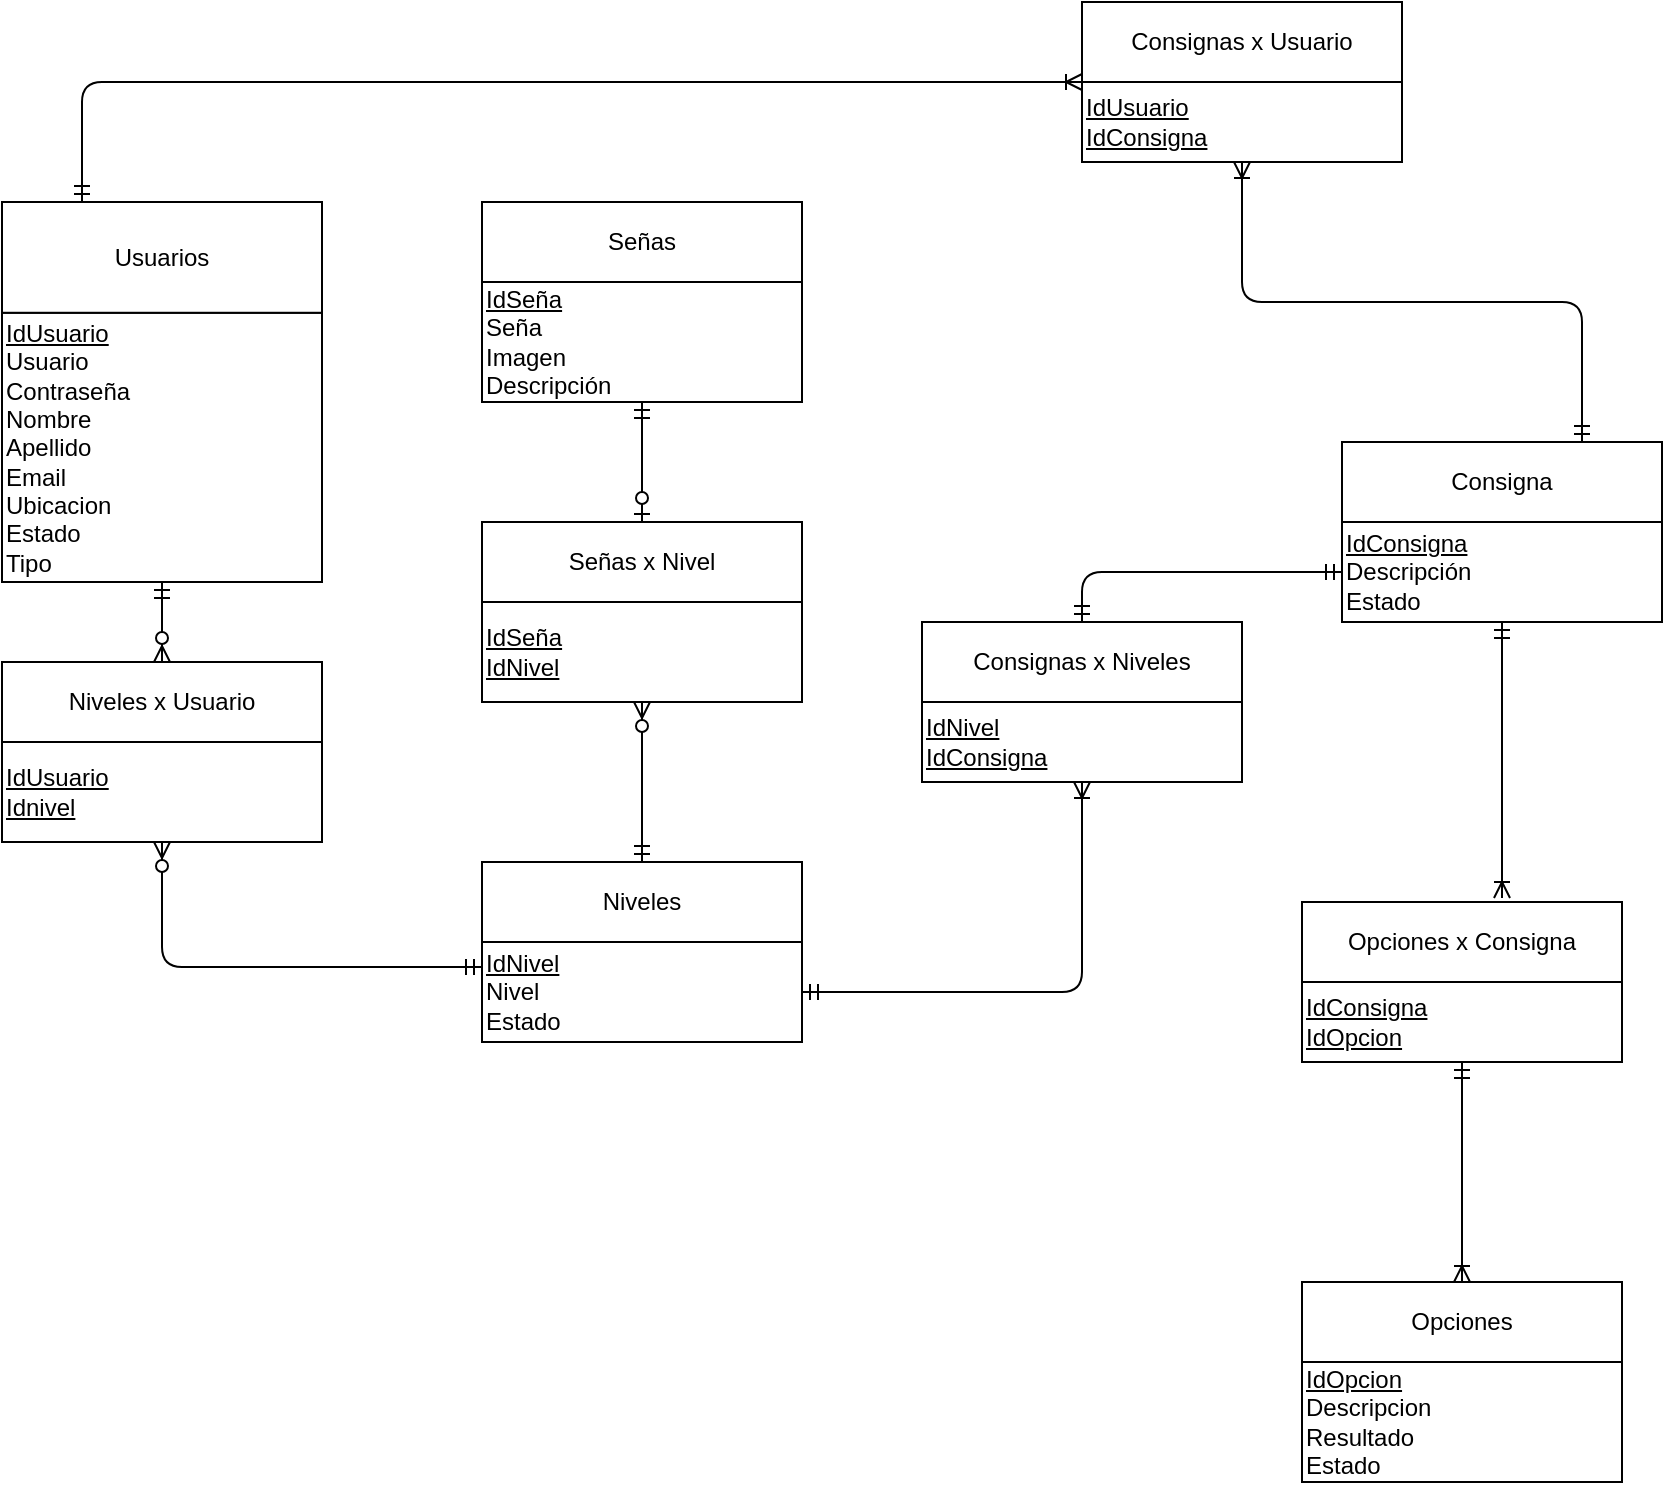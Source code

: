 <mxfile version="13.8.1" type="device"><diagram id="CHsSuXNLzgvp_WEiPCBv" name="Page-1"><mxGraphModel dx="868" dy="1648" grid="1" gridSize="10" guides="1" tooltips="1" connect="1" arrows="1" fold="1" page="1" pageScale="1" pageWidth="827" pageHeight="1169" math="0" shadow="0"><root><mxCell id="0"/><mxCell id="1" parent="0"/><mxCell id="zLVDFcZY_4XHgoPYn5R5-32" value="" style="group" parent="1" vertex="1" connectable="0"><mxGeometry x="160" y="310" width="160" height="90" as="geometry"/></mxCell><mxCell id="zLVDFcZY_4XHgoPYn5R5-9" value="&lt;div&gt;&lt;u&gt;IdUsuario&lt;/u&gt;&lt;/div&gt;&lt;div&gt;&lt;u&gt;Idnivel&lt;/u&gt;&lt;br&gt;&lt;/div&gt;" style="rounded=0;whiteSpace=wrap;html=1;align=left;" parent="zLVDFcZY_4XHgoPYn5R5-32" vertex="1"><mxGeometry y="40" width="160" height="50" as="geometry"/></mxCell><mxCell id="zLVDFcZY_4XHgoPYn5R5-10" value="Niveles x Usuario" style="rounded=0;whiteSpace=wrap;html=1;" parent="zLVDFcZY_4XHgoPYn5R5-32" vertex="1"><mxGeometry width="160" height="40" as="geometry"/></mxCell><mxCell id="zLVDFcZY_4XHgoPYn5R5-33" value="" style="group" parent="1" vertex="1" connectable="0"><mxGeometry x="810" y="430" width="160" height="110" as="geometry"/></mxCell><mxCell id="zLVDFcZY_4XHgoPYn5R5-16" value="&lt;div&gt;&lt;u&gt;IdConsigna&lt;/u&gt;&lt;/div&gt;&lt;div&gt;&lt;u&gt;IdOpcion&lt;/u&gt;&lt;/div&gt;" style="rounded=0;whiteSpace=wrap;html=1;align=left;" parent="zLVDFcZY_4XHgoPYn5R5-33" vertex="1"><mxGeometry y="40" width="160" height="40" as="geometry"/></mxCell><mxCell id="zLVDFcZY_4XHgoPYn5R5-17" value="Opciones x Consigna" style="rounded=0;whiteSpace=wrap;html=1;" parent="zLVDFcZY_4XHgoPYn5R5-33" vertex="1"><mxGeometry width="160" height="40" as="geometry"/></mxCell><mxCell id="zLVDFcZY_4XHgoPYn5R5-34" value="" style="group" parent="1" vertex="1" connectable="0"><mxGeometry x="830" y="200" width="160" height="100" as="geometry"/></mxCell><mxCell id="zLVDFcZY_4XHgoPYn5R5-13" value="&lt;div&gt;&lt;u&gt;IdConsigna&lt;/u&gt;&lt;/div&gt;&lt;div&gt;Descripción&lt;/div&gt;&lt;div&gt;Estado&lt;br&gt;&lt;u&gt;&lt;/u&gt;&lt;/div&gt;" style="rounded=0;whiteSpace=wrap;html=1;align=left;" parent="zLVDFcZY_4XHgoPYn5R5-34" vertex="1"><mxGeometry y="40" width="160" height="50" as="geometry"/></mxCell><mxCell id="zLVDFcZY_4XHgoPYn5R5-14" value="Consigna" style="rounded=0;whiteSpace=wrap;html=1;" parent="zLVDFcZY_4XHgoPYn5R5-34" vertex="1"><mxGeometry width="160" height="40" as="geometry"/></mxCell><mxCell id="zLVDFcZY_4XHgoPYn5R5-35" value="" style="group" parent="1" vertex="1" connectable="0"><mxGeometry x="400" y="410" width="160" height="90" as="geometry"/></mxCell><mxCell id="zLVDFcZY_4XHgoPYn5R5-5" value="&lt;div&gt;&lt;u&gt;IdNivel&lt;/u&gt;&lt;/div&gt;&lt;div&gt;Nivel&lt;/div&gt;&lt;div&gt;Estado&lt;br&gt;&lt;u&gt;&lt;/u&gt;&lt;/div&gt;" style="rounded=0;whiteSpace=wrap;html=1;align=left;" parent="zLVDFcZY_4XHgoPYn5R5-35" vertex="1"><mxGeometry y="40" width="160" height="50" as="geometry"/></mxCell><mxCell id="zLVDFcZY_4XHgoPYn5R5-6" value="Niveles" style="rounded=0;whiteSpace=wrap;html=1;" parent="zLVDFcZY_4XHgoPYn5R5-35" vertex="1"><mxGeometry width="160" height="40" as="geometry"/></mxCell><mxCell id="zLVDFcZY_4XHgoPYn5R5-37" value="" style="group" parent="1" vertex="1" connectable="0"><mxGeometry x="400" y="80" width="160" height="100" as="geometry"/></mxCell><mxCell id="zLVDFcZY_4XHgoPYn5R5-3" value="&lt;div&gt;&lt;u&gt;IdSeña&lt;/u&gt;&lt;/div&gt;&lt;div&gt;Seña&lt;/div&gt;&lt;div&gt;Imagen&lt;br&gt;&lt;/div&gt;&lt;div&gt;Descripción&lt;/div&gt;" style="rounded=0;whiteSpace=wrap;html=1;align=left;" parent="zLVDFcZY_4XHgoPYn5R5-37" vertex="1"><mxGeometry y="40" width="160" height="60" as="geometry"/></mxCell><mxCell id="zLVDFcZY_4XHgoPYn5R5-4" value="Señas" style="rounded=0;whiteSpace=wrap;html=1;" parent="zLVDFcZY_4XHgoPYn5R5-37" vertex="1"><mxGeometry width="160" height="40" as="geometry"/></mxCell><mxCell id="zLVDFcZY_4XHgoPYn5R5-38" value="" style="group" parent="1" vertex="1" connectable="0"><mxGeometry x="400" y="240" width="160" height="90" as="geometry"/></mxCell><mxCell id="zLVDFcZY_4XHgoPYn5R5-7" value="&lt;div&gt;&lt;u&gt;IdSeña&lt;/u&gt;&lt;/div&gt;&lt;u&gt;IdNivel&lt;/u&gt;&lt;br&gt;&lt;u&gt;&lt;/u&gt;" style="rounded=0;whiteSpace=wrap;html=1;align=left;" parent="zLVDFcZY_4XHgoPYn5R5-38" vertex="1"><mxGeometry y="40" width="160" height="50" as="geometry"/></mxCell><mxCell id="zLVDFcZY_4XHgoPYn5R5-8" value="Señas x Nivel" style="rounded=0;whiteSpace=wrap;html=1;" parent="zLVDFcZY_4XHgoPYn5R5-38" vertex="1"><mxGeometry width="160" height="40" as="geometry"/></mxCell><mxCell id="zLVDFcZY_4XHgoPYn5R5-39" value="" style="group" parent="1" vertex="1" connectable="0"><mxGeometry x="160" y="80" width="160" height="190" as="geometry"/></mxCell><mxCell id="zLVDFcZY_4XHgoPYn5R5-1" value="&lt;div&gt;&lt;u&gt;IdUsuario&lt;/u&gt;&lt;br&gt;&lt;/div&gt;&lt;div&gt;Usuario&lt;/div&gt;&lt;div&gt;Contraseña&lt;/div&gt;&lt;div&gt;Nombre&lt;/div&gt;&lt;div&gt;Apellido&lt;/div&gt;&lt;div&gt;Email&lt;/div&gt;&lt;div&gt;Ubicacion&lt;/div&gt;&lt;div&gt;Estado&lt;/div&gt;&lt;div&gt;Tipo&lt;br&gt;&lt;/div&gt;" style="rounded=0;whiteSpace=wrap;html=1;align=left;" parent="zLVDFcZY_4XHgoPYn5R5-39" vertex="1"><mxGeometry y="55.38" width="160" height="134.62" as="geometry"/></mxCell><mxCell id="zLVDFcZY_4XHgoPYn5R5-2" value="Usuarios" style="rounded=0;whiteSpace=wrap;html=1;" parent="zLVDFcZY_4XHgoPYn5R5-39" vertex="1"><mxGeometry width="160" height="55.385" as="geometry"/></mxCell><mxCell id="zLVDFcZY_4XHgoPYn5R5-43" style="edgeStyle=orthogonalEdgeStyle;rounded=1;orthogonalLoop=1;jettySize=auto;html=1;entryX=0.5;entryY=0;entryDx=0;entryDy=0;startArrow=ERmandOne;startFill=0;endArrow=ERzeroToMany;endFill=1;" parent="1" source="zLVDFcZY_4XHgoPYn5R5-1" target="zLVDFcZY_4XHgoPYn5R5-10" edge="1"><mxGeometry relative="1" as="geometry"/></mxCell><mxCell id="zLVDFcZY_4XHgoPYn5R5-51" style="edgeStyle=orthogonalEdgeStyle;rounded=1;orthogonalLoop=1;jettySize=auto;html=1;entryX=0.5;entryY=0;entryDx=0;entryDy=0;startArrow=ERmandOne;startFill=0;endArrow=ERzeroToOne;endFill=1;" parent="1" source="zLVDFcZY_4XHgoPYn5R5-3" target="zLVDFcZY_4XHgoPYn5R5-8" edge="1"><mxGeometry relative="1" as="geometry"/></mxCell><mxCell id="zLVDFcZY_4XHgoPYn5R5-52" style="edgeStyle=orthogonalEdgeStyle;rounded=1;orthogonalLoop=1;jettySize=auto;html=1;entryX=0.5;entryY=1;entryDx=0;entryDy=0;startArrow=ERmandOne;startFill=0;endArrow=ERzeroToMany;endFill=1;exitX=0.5;exitY=0;exitDx=0;exitDy=0;" parent="1" source="zLVDFcZY_4XHgoPYn5R5-6" target="zLVDFcZY_4XHgoPYn5R5-7" edge="1"><mxGeometry relative="1" as="geometry"><mxPoint x="430" y="410" as="sourcePoint"/></mxGeometry></mxCell><mxCell id="zLVDFcZY_4XHgoPYn5R5-53" style="edgeStyle=orthogonalEdgeStyle;rounded=0;orthogonalLoop=1;jettySize=auto;html=1;entryX=0.625;entryY=-0.05;entryDx=0;entryDy=0;startArrow=ERmandOne;startFill=0;endArrow=ERoneToMany;endFill=0;entryPerimeter=0;" parent="1" source="zLVDFcZY_4XHgoPYn5R5-13" target="zLVDFcZY_4XHgoPYn5R5-17" edge="1"><mxGeometry relative="1" as="geometry"/></mxCell><mxCell id="zLVDFcZY_4XHgoPYn5R5-57" style="edgeStyle=orthogonalEdgeStyle;rounded=1;orthogonalLoop=1;jettySize=auto;html=1;exitX=0;exitY=0.25;exitDx=0;exitDy=0;entryX=0.5;entryY=1;entryDx=0;entryDy=0;startArrow=ERmandOne;startFill=0;endArrow=ERzeroToMany;endFill=1;" parent="1" source="zLVDFcZY_4XHgoPYn5R5-5" target="zLVDFcZY_4XHgoPYn5R5-9" edge="1"><mxGeometry relative="1" as="geometry"/></mxCell><mxCell id="IFSCgaoVb_gdEOItY-Co-2" value="" style="group" parent="1" vertex="1" connectable="0"><mxGeometry x="620" y="290" width="160" height="90" as="geometry"/></mxCell><mxCell id="IFSCgaoVb_gdEOItY-Co-3" value="&lt;div&gt;&lt;u&gt;IdNivel&lt;/u&gt;&lt;/div&gt;&lt;div&gt;&lt;u&gt;IdConsigna&lt;/u&gt;&lt;br&gt;&lt;/div&gt;" style="rounded=0;whiteSpace=wrap;html=1;align=left;" parent="IFSCgaoVb_gdEOItY-Co-2" vertex="1"><mxGeometry y="40" width="160" height="40" as="geometry"/></mxCell><mxCell id="IFSCgaoVb_gdEOItY-Co-4" value="Consignas x Niveles" style="rounded=0;whiteSpace=wrap;html=1;" parent="IFSCgaoVb_gdEOItY-Co-2" vertex="1"><mxGeometry width="160" height="40" as="geometry"/></mxCell><mxCell id="IFSCgaoVb_gdEOItY-Co-5" style="edgeStyle=orthogonalEdgeStyle;rounded=1;orthogonalLoop=1;jettySize=auto;html=1;entryX=0.5;entryY=0;entryDx=0;entryDy=0;startArrow=ERmandOne;startFill=0;endArrow=ERmandOne;endFill=0;strokeColor=#000000;" parent="1" source="zLVDFcZY_4XHgoPYn5R5-13" target="IFSCgaoVb_gdEOItY-Co-4" edge="1"><mxGeometry relative="1" as="geometry"/></mxCell><mxCell id="IFSCgaoVb_gdEOItY-Co-6" style="edgeStyle=orthogonalEdgeStyle;rounded=1;orthogonalLoop=1;jettySize=auto;html=1;entryX=0.5;entryY=1;entryDx=0;entryDy=0;startArrow=ERmandOne;startFill=0;endArrow=ERoneToMany;endFill=0;strokeColor=#000000;" parent="1" source="zLVDFcZY_4XHgoPYn5R5-5" target="IFSCgaoVb_gdEOItY-Co-3" edge="1"><mxGeometry relative="1" as="geometry"/></mxCell><mxCell id="IFSCgaoVb_gdEOItY-Co-7" value="&lt;div&gt;&lt;u&gt;IdUsuario&lt;/u&gt;&lt;/div&gt;&lt;div&gt;&lt;u&gt;IdConsigna&lt;/u&gt;&lt;/div&gt;" style="rounded=0;whiteSpace=wrap;html=1;align=left;" parent="1" vertex="1"><mxGeometry x="700" y="20" width="160" height="40" as="geometry"/></mxCell><mxCell id="IFSCgaoVb_gdEOItY-Co-8" value="Consignas x Usuario" style="rounded=0;whiteSpace=wrap;html=1;" parent="1" vertex="1"><mxGeometry x="700" y="-20" width="160" height="40" as="geometry"/></mxCell><mxCell id="IFSCgaoVb_gdEOItY-Co-9" style="edgeStyle=orthogonalEdgeStyle;rounded=1;orthogonalLoop=1;jettySize=auto;html=1;exitX=0.25;exitY=0;exitDx=0;exitDy=0;entryX=0;entryY=1;entryDx=0;entryDy=0;startArrow=ERmandOne;startFill=0;endArrow=ERoneToMany;endFill=0;strokeColor=#000000;" parent="1" source="zLVDFcZY_4XHgoPYn5R5-2" target="IFSCgaoVb_gdEOItY-Co-8" edge="1"><mxGeometry relative="1" as="geometry"><Array as="points"><mxPoint x="200" y="20"/></Array></mxGeometry></mxCell><mxCell id="IFSCgaoVb_gdEOItY-Co-10" style="edgeStyle=orthogonalEdgeStyle;rounded=1;orthogonalLoop=1;jettySize=auto;html=1;exitX=0.75;exitY=0;exitDx=0;exitDy=0;entryX=0.5;entryY=1;entryDx=0;entryDy=0;startArrow=ERmandOne;startFill=0;endArrow=ERoneToMany;endFill=0;strokeColor=#000000;" parent="1" source="zLVDFcZY_4XHgoPYn5R5-14" target="IFSCgaoVb_gdEOItY-Co-7" edge="1"><mxGeometry relative="1" as="geometry"/></mxCell><mxCell id="HJ5o5F9AZnl-bFYLHjYT-1" value="" style="group" vertex="1" connectable="0" parent="1"><mxGeometry x="810" y="620" width="160" height="110" as="geometry"/></mxCell><mxCell id="HJ5o5F9AZnl-bFYLHjYT-2" value="&lt;div&gt;&lt;u&gt;IdOpcion&lt;/u&gt;&lt;/div&gt;&lt;div&gt;Descripcion&lt;/div&gt;&lt;div&gt;Resultado&lt;/div&gt;&lt;div&gt;Estado&lt;br&gt;&lt;/div&gt;" style="rounded=0;whiteSpace=wrap;html=1;align=left;" vertex="1" parent="HJ5o5F9AZnl-bFYLHjYT-1"><mxGeometry y="40" width="160" height="60" as="geometry"/></mxCell><mxCell id="HJ5o5F9AZnl-bFYLHjYT-3" value="Opciones" style="rounded=0;whiteSpace=wrap;html=1;" vertex="1" parent="HJ5o5F9AZnl-bFYLHjYT-1"><mxGeometry width="160" height="40" as="geometry"/></mxCell><mxCell id="HJ5o5F9AZnl-bFYLHjYT-5" style="edgeStyle=orthogonalEdgeStyle;rounded=0;orthogonalLoop=1;jettySize=auto;html=1;exitX=0.5;exitY=1;exitDx=0;exitDy=0;entryX=0.5;entryY=0;entryDx=0;entryDy=0;startArrow=ERmandOne;startFill=0;endArrow=ERoneToMany;endFill=0;" edge="1" parent="1" source="zLVDFcZY_4XHgoPYn5R5-16" target="HJ5o5F9AZnl-bFYLHjYT-3"><mxGeometry relative="1" as="geometry"/></mxCell></root></mxGraphModel></diagram></mxfile>